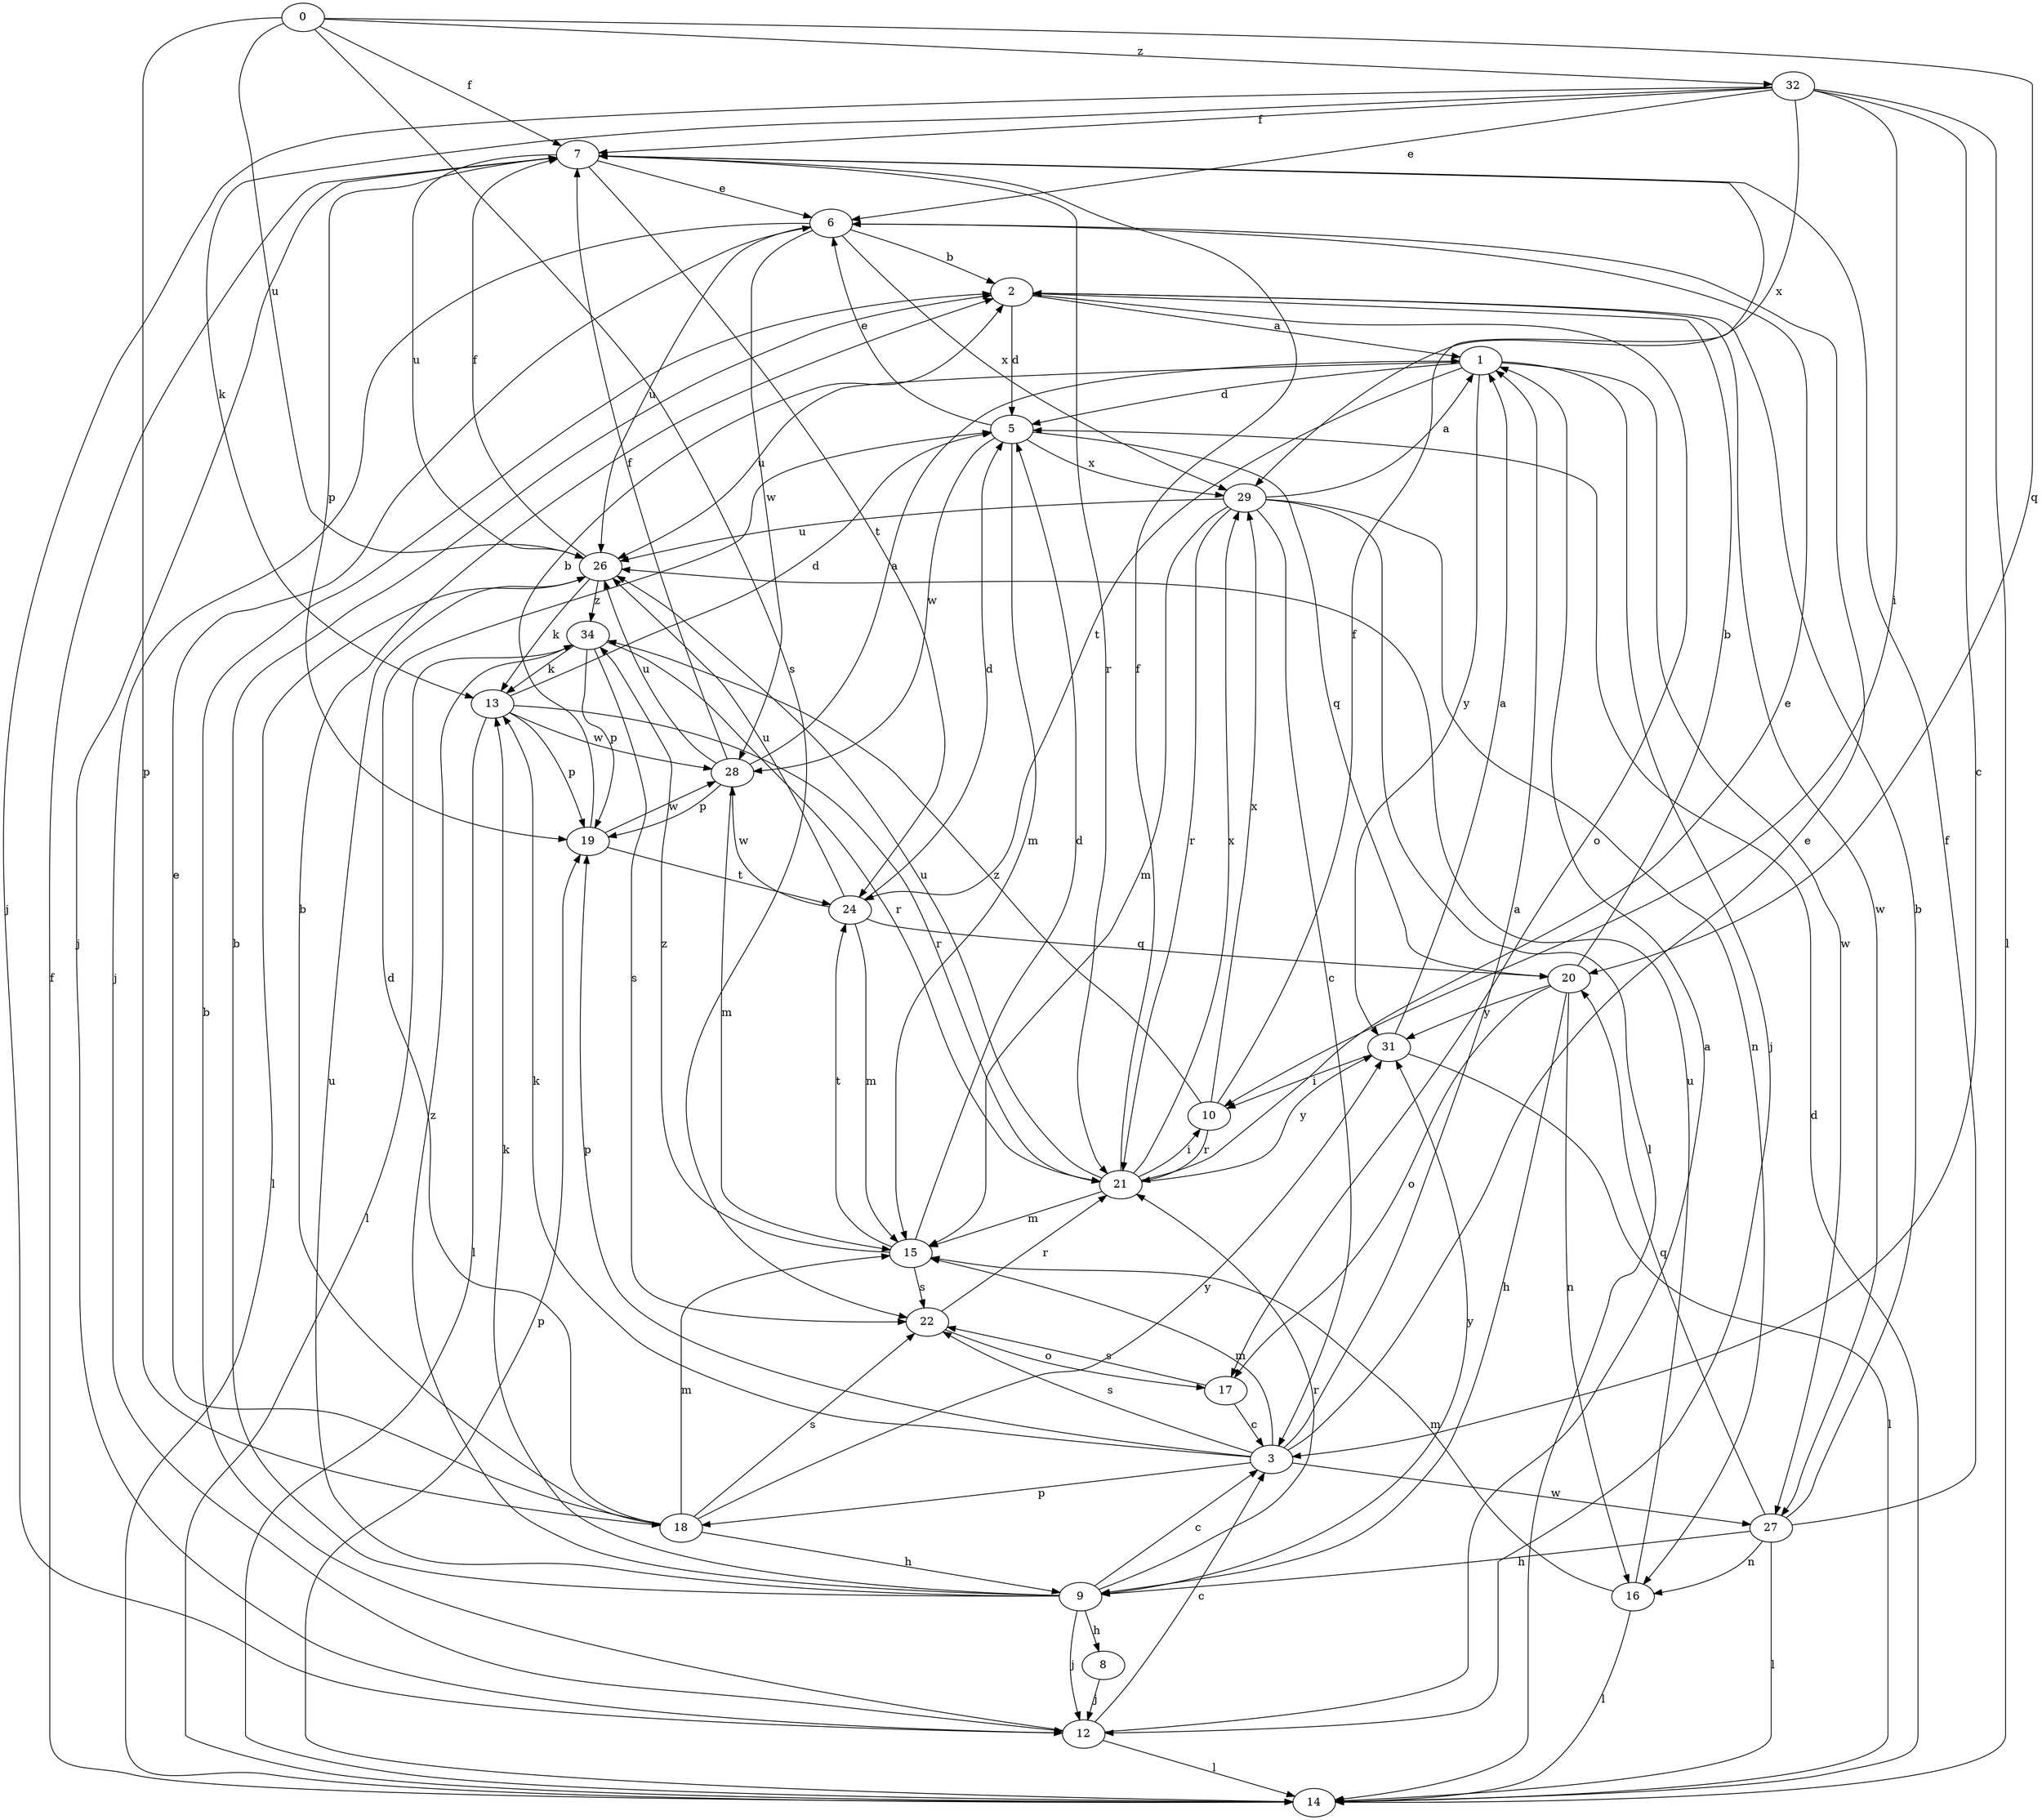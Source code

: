 strict digraph  {
0;
1;
2;
3;
5;
6;
7;
8;
9;
10;
12;
13;
14;
15;
16;
17;
18;
19;
20;
21;
22;
24;
26;
27;
28;
29;
31;
32;
34;
0 -> 7  [label=f];
0 -> 18  [label=p];
0 -> 20  [label=q];
0 -> 22  [label=s];
0 -> 26  [label=u];
0 -> 32  [label=z];
1 -> 5  [label=d];
1 -> 12  [label=j];
1 -> 24  [label=t];
1 -> 26  [label=u];
1 -> 27  [label=w];
1 -> 31  [label=y];
2 -> 1  [label=a];
2 -> 5  [label=d];
2 -> 17  [label=o];
2 -> 27  [label=w];
3 -> 1  [label=a];
3 -> 6  [label=e];
3 -> 13  [label=k];
3 -> 15  [label=m];
3 -> 18  [label=p];
3 -> 19  [label=p];
3 -> 22  [label=s];
3 -> 27  [label=w];
5 -> 6  [label=e];
5 -> 15  [label=m];
5 -> 20  [label=q];
5 -> 28  [label=w];
5 -> 29  [label=x];
6 -> 2  [label=b];
6 -> 12  [label=j];
6 -> 26  [label=u];
6 -> 28  [label=w];
6 -> 29  [label=x];
7 -> 6  [label=e];
7 -> 12  [label=j];
7 -> 19  [label=p];
7 -> 21  [label=r];
7 -> 24  [label=t];
7 -> 26  [label=u];
8 -> 12  [label=j];
9 -> 2  [label=b];
9 -> 3  [label=c];
9 -> 8  [label=h];
9 -> 12  [label=j];
9 -> 13  [label=k];
9 -> 21  [label=r];
9 -> 26  [label=u];
9 -> 31  [label=y];
9 -> 34  [label=z];
10 -> 7  [label=f];
10 -> 21  [label=r];
10 -> 29  [label=x];
10 -> 34  [label=z];
12 -> 1  [label=a];
12 -> 2  [label=b];
12 -> 3  [label=c];
12 -> 14  [label=l];
13 -> 5  [label=d];
13 -> 14  [label=l];
13 -> 19  [label=p];
13 -> 21  [label=r];
13 -> 28  [label=w];
14 -> 5  [label=d];
14 -> 7  [label=f];
14 -> 19  [label=p];
15 -> 5  [label=d];
15 -> 22  [label=s];
15 -> 24  [label=t];
15 -> 34  [label=z];
16 -> 14  [label=l];
16 -> 15  [label=m];
16 -> 26  [label=u];
17 -> 3  [label=c];
17 -> 22  [label=s];
18 -> 2  [label=b];
18 -> 5  [label=d];
18 -> 6  [label=e];
18 -> 9  [label=h];
18 -> 15  [label=m];
18 -> 22  [label=s];
18 -> 31  [label=y];
19 -> 2  [label=b];
19 -> 24  [label=t];
19 -> 28  [label=w];
20 -> 2  [label=b];
20 -> 9  [label=h];
20 -> 16  [label=n];
20 -> 17  [label=o];
20 -> 31  [label=y];
21 -> 6  [label=e];
21 -> 7  [label=f];
21 -> 10  [label=i];
21 -> 15  [label=m];
21 -> 26  [label=u];
21 -> 29  [label=x];
21 -> 31  [label=y];
22 -> 17  [label=o];
22 -> 21  [label=r];
24 -> 5  [label=d];
24 -> 15  [label=m];
24 -> 20  [label=q];
24 -> 26  [label=u];
24 -> 28  [label=w];
26 -> 7  [label=f];
26 -> 13  [label=k];
26 -> 14  [label=l];
26 -> 34  [label=z];
27 -> 2  [label=b];
27 -> 7  [label=f];
27 -> 9  [label=h];
27 -> 14  [label=l];
27 -> 16  [label=n];
27 -> 20  [label=q];
28 -> 1  [label=a];
28 -> 7  [label=f];
28 -> 15  [label=m];
28 -> 19  [label=p];
28 -> 26  [label=u];
29 -> 1  [label=a];
29 -> 3  [label=c];
29 -> 14  [label=l];
29 -> 15  [label=m];
29 -> 16  [label=n];
29 -> 21  [label=r];
29 -> 26  [label=u];
31 -> 1  [label=a];
31 -> 10  [label=i];
31 -> 14  [label=l];
32 -> 3  [label=c];
32 -> 6  [label=e];
32 -> 7  [label=f];
32 -> 10  [label=i];
32 -> 12  [label=j];
32 -> 13  [label=k];
32 -> 14  [label=l];
32 -> 29  [label=x];
34 -> 13  [label=k];
34 -> 14  [label=l];
34 -> 19  [label=p];
34 -> 21  [label=r];
34 -> 22  [label=s];
}
